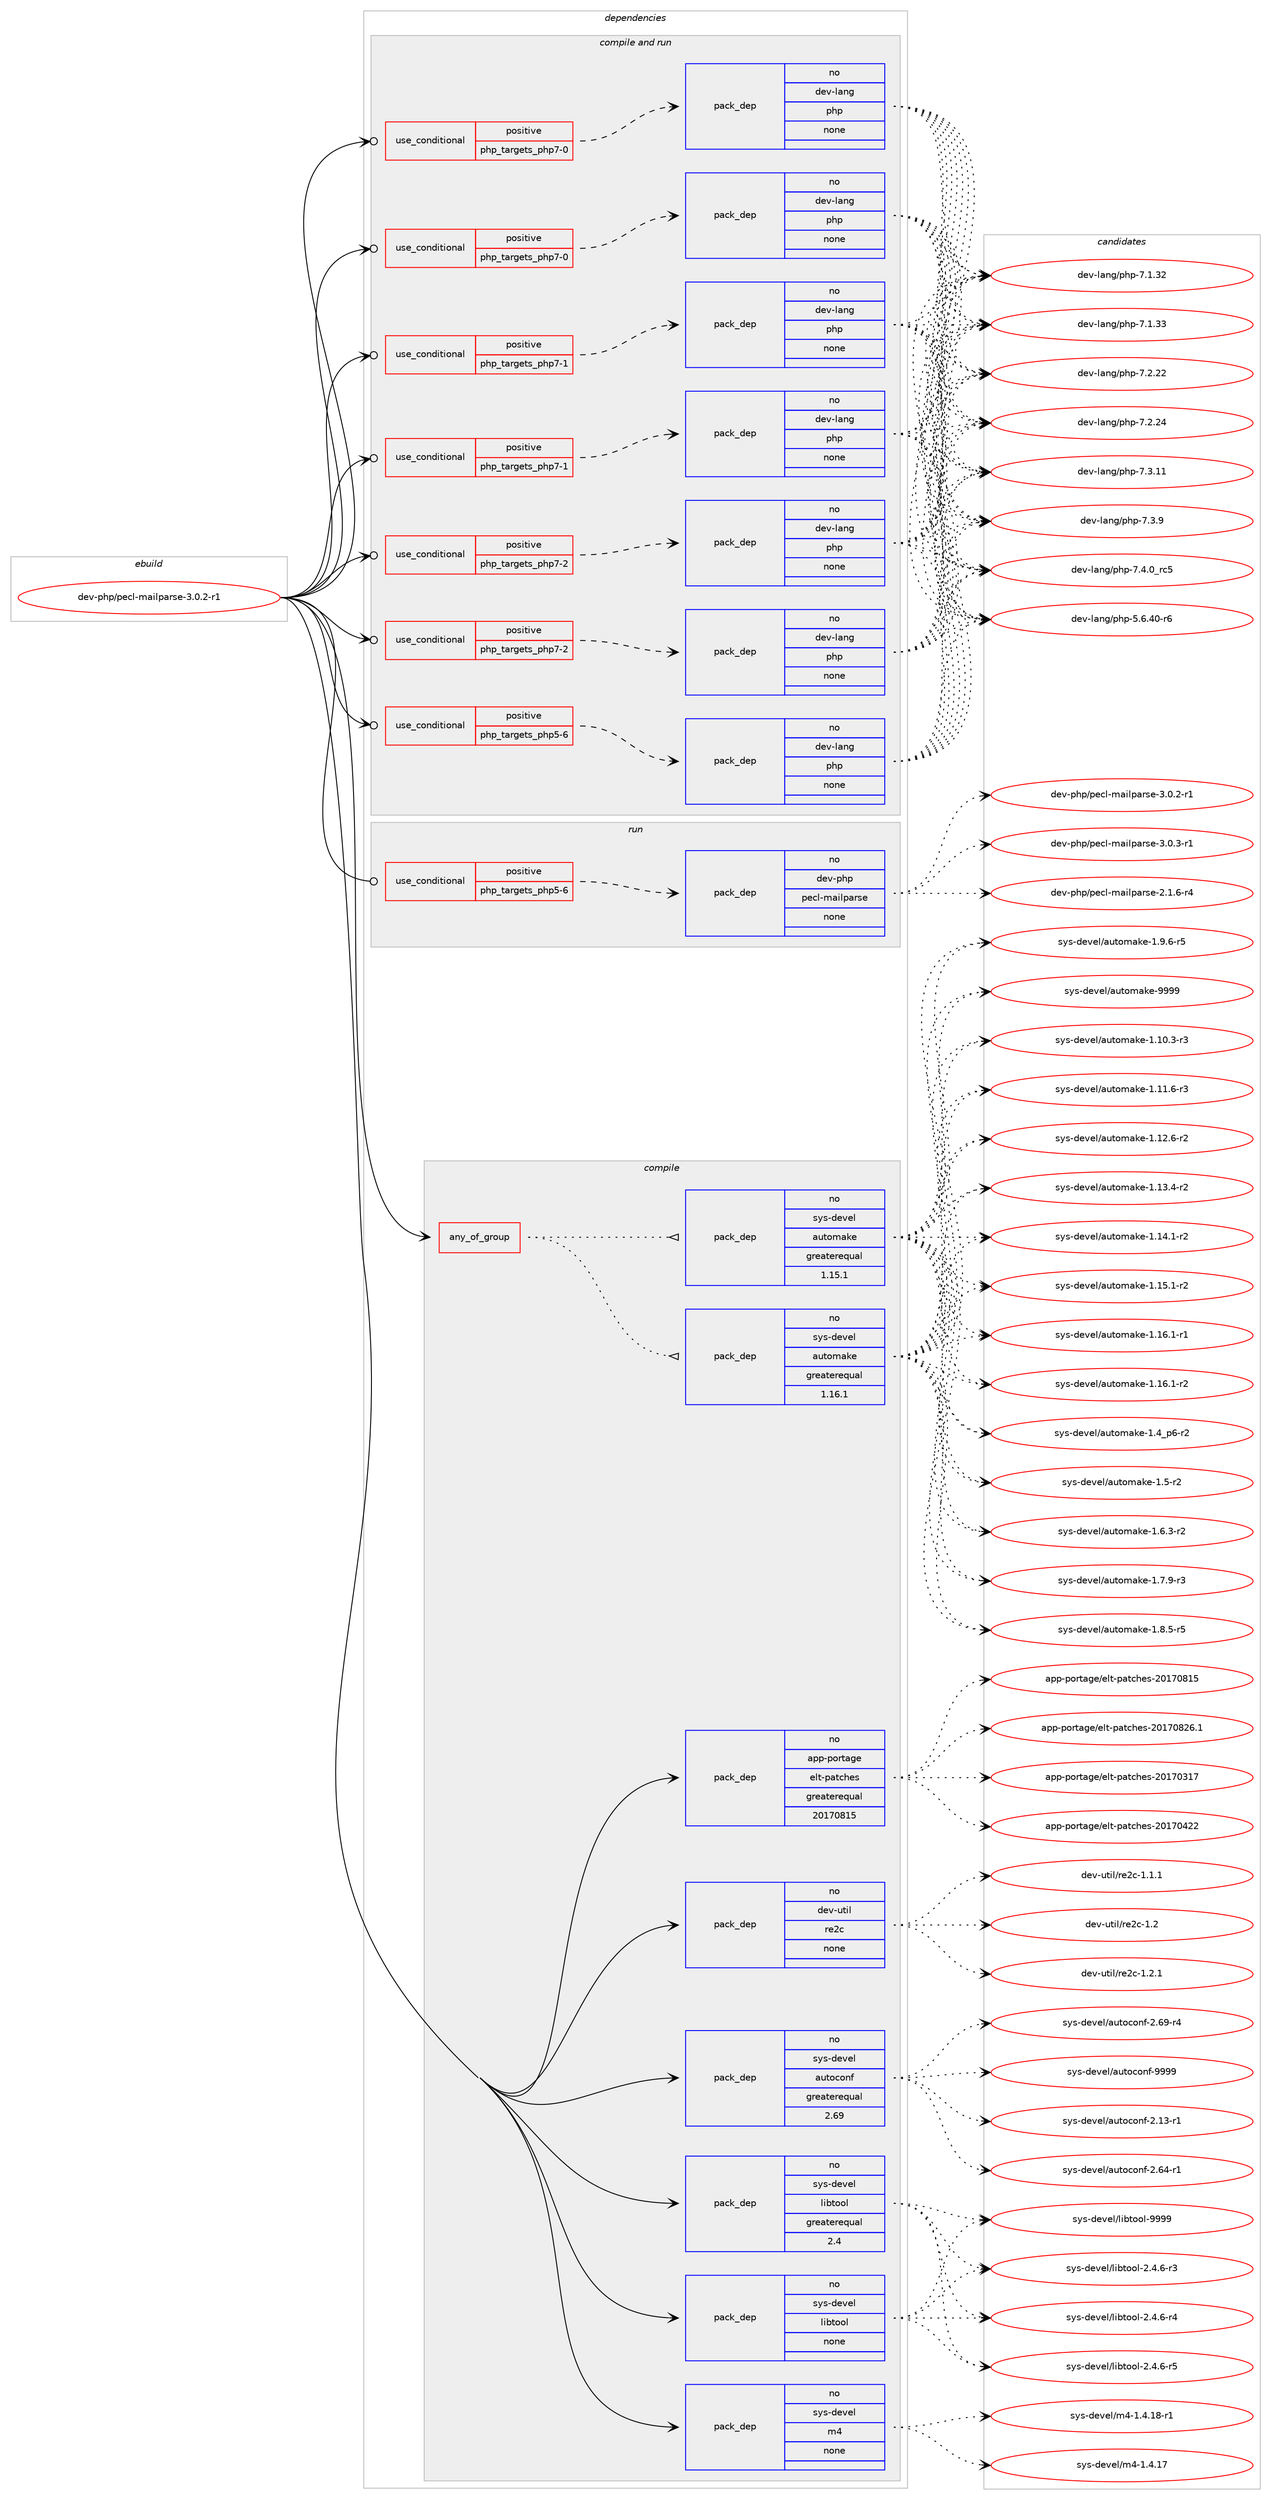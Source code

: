 digraph prolog {

# *************
# Graph options
# *************

newrank=true;
concentrate=true;
compound=true;
graph [rankdir=LR,fontname=Helvetica,fontsize=10,ranksep=1.5];#, ranksep=2.5, nodesep=0.2];
edge  [arrowhead=vee];
node  [fontname=Helvetica,fontsize=10];

# **********
# The ebuild
# **********

subgraph cluster_leftcol {
color=gray;
rank=same;
label=<<i>ebuild</i>>;
id [label="dev-php/pecl-mailparse-3.0.2-r1", color=red, width=4, href="../dev-php/pecl-mailparse-3.0.2-r1.svg"];
}

# ****************
# The dependencies
# ****************

subgraph cluster_midcol {
color=gray;
label=<<i>dependencies</i>>;
subgraph cluster_compile {
fillcolor="#eeeeee";
style=filled;
label=<<i>compile</i>>;
subgraph any11339 {
dependency590255 [label=<<TABLE BORDER="0" CELLBORDER="1" CELLSPACING="0" CELLPADDING="4"><TR><TD CELLPADDING="10">any_of_group</TD></TR></TABLE>>, shape=none, color=red];subgraph pack443594 {
dependency590256 [label=<<TABLE BORDER="0" CELLBORDER="1" CELLSPACING="0" CELLPADDING="4" WIDTH="220"><TR><TD ROWSPAN="6" CELLPADDING="30">pack_dep</TD></TR><TR><TD WIDTH="110">no</TD></TR><TR><TD>sys-devel</TD></TR><TR><TD>automake</TD></TR><TR><TD>greaterequal</TD></TR><TR><TD>1.16.1</TD></TR></TABLE>>, shape=none, color=blue];
}
dependency590255:e -> dependency590256:w [weight=20,style="dotted",arrowhead="oinv"];
subgraph pack443595 {
dependency590257 [label=<<TABLE BORDER="0" CELLBORDER="1" CELLSPACING="0" CELLPADDING="4" WIDTH="220"><TR><TD ROWSPAN="6" CELLPADDING="30">pack_dep</TD></TR><TR><TD WIDTH="110">no</TD></TR><TR><TD>sys-devel</TD></TR><TR><TD>automake</TD></TR><TR><TD>greaterequal</TD></TR><TR><TD>1.15.1</TD></TR></TABLE>>, shape=none, color=blue];
}
dependency590255:e -> dependency590257:w [weight=20,style="dotted",arrowhead="oinv"];
}
id:e -> dependency590255:w [weight=20,style="solid",arrowhead="vee"];
subgraph pack443596 {
dependency590258 [label=<<TABLE BORDER="0" CELLBORDER="1" CELLSPACING="0" CELLPADDING="4" WIDTH="220"><TR><TD ROWSPAN="6" CELLPADDING="30">pack_dep</TD></TR><TR><TD WIDTH="110">no</TD></TR><TR><TD>app-portage</TD></TR><TR><TD>elt-patches</TD></TR><TR><TD>greaterequal</TD></TR><TR><TD>20170815</TD></TR></TABLE>>, shape=none, color=blue];
}
id:e -> dependency590258:w [weight=20,style="solid",arrowhead="vee"];
subgraph pack443597 {
dependency590259 [label=<<TABLE BORDER="0" CELLBORDER="1" CELLSPACING="0" CELLPADDING="4" WIDTH="220"><TR><TD ROWSPAN="6" CELLPADDING="30">pack_dep</TD></TR><TR><TD WIDTH="110">no</TD></TR><TR><TD>dev-util</TD></TR><TR><TD>re2c</TD></TR><TR><TD>none</TD></TR><TR><TD></TD></TR></TABLE>>, shape=none, color=blue];
}
id:e -> dependency590259:w [weight=20,style="solid",arrowhead="vee"];
subgraph pack443598 {
dependency590260 [label=<<TABLE BORDER="0" CELLBORDER="1" CELLSPACING="0" CELLPADDING="4" WIDTH="220"><TR><TD ROWSPAN="6" CELLPADDING="30">pack_dep</TD></TR><TR><TD WIDTH="110">no</TD></TR><TR><TD>sys-devel</TD></TR><TR><TD>autoconf</TD></TR><TR><TD>greaterequal</TD></TR><TR><TD>2.69</TD></TR></TABLE>>, shape=none, color=blue];
}
id:e -> dependency590260:w [weight=20,style="solid",arrowhead="vee"];
subgraph pack443599 {
dependency590261 [label=<<TABLE BORDER="0" CELLBORDER="1" CELLSPACING="0" CELLPADDING="4" WIDTH="220"><TR><TD ROWSPAN="6" CELLPADDING="30">pack_dep</TD></TR><TR><TD WIDTH="110">no</TD></TR><TR><TD>sys-devel</TD></TR><TR><TD>libtool</TD></TR><TR><TD>greaterequal</TD></TR><TR><TD>2.4</TD></TR></TABLE>>, shape=none, color=blue];
}
id:e -> dependency590261:w [weight=20,style="solid",arrowhead="vee"];
subgraph pack443600 {
dependency590262 [label=<<TABLE BORDER="0" CELLBORDER="1" CELLSPACING="0" CELLPADDING="4" WIDTH="220"><TR><TD ROWSPAN="6" CELLPADDING="30">pack_dep</TD></TR><TR><TD WIDTH="110">no</TD></TR><TR><TD>sys-devel</TD></TR><TR><TD>libtool</TD></TR><TR><TD>none</TD></TR><TR><TD></TD></TR></TABLE>>, shape=none, color=blue];
}
id:e -> dependency590262:w [weight=20,style="solid",arrowhead="vee"];
subgraph pack443601 {
dependency590263 [label=<<TABLE BORDER="0" CELLBORDER="1" CELLSPACING="0" CELLPADDING="4" WIDTH="220"><TR><TD ROWSPAN="6" CELLPADDING="30">pack_dep</TD></TR><TR><TD WIDTH="110">no</TD></TR><TR><TD>sys-devel</TD></TR><TR><TD>m4</TD></TR><TR><TD>none</TD></TR><TR><TD></TD></TR></TABLE>>, shape=none, color=blue];
}
id:e -> dependency590263:w [weight=20,style="solid",arrowhead="vee"];
}
subgraph cluster_compileandrun {
fillcolor="#eeeeee";
style=filled;
label=<<i>compile and run</i>>;
subgraph cond134957 {
dependency590264 [label=<<TABLE BORDER="0" CELLBORDER="1" CELLSPACING="0" CELLPADDING="4"><TR><TD ROWSPAN="3" CELLPADDING="10">use_conditional</TD></TR><TR><TD>positive</TD></TR><TR><TD>php_targets_php5-6</TD></TR></TABLE>>, shape=none, color=red];
subgraph pack443602 {
dependency590265 [label=<<TABLE BORDER="0" CELLBORDER="1" CELLSPACING="0" CELLPADDING="4" WIDTH="220"><TR><TD ROWSPAN="6" CELLPADDING="30">pack_dep</TD></TR><TR><TD WIDTH="110">no</TD></TR><TR><TD>dev-lang</TD></TR><TR><TD>php</TD></TR><TR><TD>none</TD></TR><TR><TD></TD></TR></TABLE>>, shape=none, color=blue];
}
dependency590264:e -> dependency590265:w [weight=20,style="dashed",arrowhead="vee"];
}
id:e -> dependency590264:w [weight=20,style="solid",arrowhead="odotvee"];
subgraph cond134958 {
dependency590266 [label=<<TABLE BORDER="0" CELLBORDER="1" CELLSPACING="0" CELLPADDING="4"><TR><TD ROWSPAN="3" CELLPADDING="10">use_conditional</TD></TR><TR><TD>positive</TD></TR><TR><TD>php_targets_php7-0</TD></TR></TABLE>>, shape=none, color=red];
subgraph pack443603 {
dependency590267 [label=<<TABLE BORDER="0" CELLBORDER="1" CELLSPACING="0" CELLPADDING="4" WIDTH="220"><TR><TD ROWSPAN="6" CELLPADDING="30">pack_dep</TD></TR><TR><TD WIDTH="110">no</TD></TR><TR><TD>dev-lang</TD></TR><TR><TD>php</TD></TR><TR><TD>none</TD></TR><TR><TD></TD></TR></TABLE>>, shape=none, color=blue];
}
dependency590266:e -> dependency590267:w [weight=20,style="dashed",arrowhead="vee"];
}
id:e -> dependency590266:w [weight=20,style="solid",arrowhead="odotvee"];
subgraph cond134959 {
dependency590268 [label=<<TABLE BORDER="0" CELLBORDER="1" CELLSPACING="0" CELLPADDING="4"><TR><TD ROWSPAN="3" CELLPADDING="10">use_conditional</TD></TR><TR><TD>positive</TD></TR><TR><TD>php_targets_php7-0</TD></TR></TABLE>>, shape=none, color=red];
subgraph pack443604 {
dependency590269 [label=<<TABLE BORDER="0" CELLBORDER="1" CELLSPACING="0" CELLPADDING="4" WIDTH="220"><TR><TD ROWSPAN="6" CELLPADDING="30">pack_dep</TD></TR><TR><TD WIDTH="110">no</TD></TR><TR><TD>dev-lang</TD></TR><TR><TD>php</TD></TR><TR><TD>none</TD></TR><TR><TD></TD></TR></TABLE>>, shape=none, color=blue];
}
dependency590268:e -> dependency590269:w [weight=20,style="dashed",arrowhead="vee"];
}
id:e -> dependency590268:w [weight=20,style="solid",arrowhead="odotvee"];
subgraph cond134960 {
dependency590270 [label=<<TABLE BORDER="0" CELLBORDER="1" CELLSPACING="0" CELLPADDING="4"><TR><TD ROWSPAN="3" CELLPADDING="10">use_conditional</TD></TR><TR><TD>positive</TD></TR><TR><TD>php_targets_php7-1</TD></TR></TABLE>>, shape=none, color=red];
subgraph pack443605 {
dependency590271 [label=<<TABLE BORDER="0" CELLBORDER="1" CELLSPACING="0" CELLPADDING="4" WIDTH="220"><TR><TD ROWSPAN="6" CELLPADDING="30">pack_dep</TD></TR><TR><TD WIDTH="110">no</TD></TR><TR><TD>dev-lang</TD></TR><TR><TD>php</TD></TR><TR><TD>none</TD></TR><TR><TD></TD></TR></TABLE>>, shape=none, color=blue];
}
dependency590270:e -> dependency590271:w [weight=20,style="dashed",arrowhead="vee"];
}
id:e -> dependency590270:w [weight=20,style="solid",arrowhead="odotvee"];
subgraph cond134961 {
dependency590272 [label=<<TABLE BORDER="0" CELLBORDER="1" CELLSPACING="0" CELLPADDING="4"><TR><TD ROWSPAN="3" CELLPADDING="10">use_conditional</TD></TR><TR><TD>positive</TD></TR><TR><TD>php_targets_php7-1</TD></TR></TABLE>>, shape=none, color=red];
subgraph pack443606 {
dependency590273 [label=<<TABLE BORDER="0" CELLBORDER="1" CELLSPACING="0" CELLPADDING="4" WIDTH="220"><TR><TD ROWSPAN="6" CELLPADDING="30">pack_dep</TD></TR><TR><TD WIDTH="110">no</TD></TR><TR><TD>dev-lang</TD></TR><TR><TD>php</TD></TR><TR><TD>none</TD></TR><TR><TD></TD></TR></TABLE>>, shape=none, color=blue];
}
dependency590272:e -> dependency590273:w [weight=20,style="dashed",arrowhead="vee"];
}
id:e -> dependency590272:w [weight=20,style="solid",arrowhead="odotvee"];
subgraph cond134962 {
dependency590274 [label=<<TABLE BORDER="0" CELLBORDER="1" CELLSPACING="0" CELLPADDING="4"><TR><TD ROWSPAN="3" CELLPADDING="10">use_conditional</TD></TR><TR><TD>positive</TD></TR><TR><TD>php_targets_php7-2</TD></TR></TABLE>>, shape=none, color=red];
subgraph pack443607 {
dependency590275 [label=<<TABLE BORDER="0" CELLBORDER="1" CELLSPACING="0" CELLPADDING="4" WIDTH="220"><TR><TD ROWSPAN="6" CELLPADDING="30">pack_dep</TD></TR><TR><TD WIDTH="110">no</TD></TR><TR><TD>dev-lang</TD></TR><TR><TD>php</TD></TR><TR><TD>none</TD></TR><TR><TD></TD></TR></TABLE>>, shape=none, color=blue];
}
dependency590274:e -> dependency590275:w [weight=20,style="dashed",arrowhead="vee"];
}
id:e -> dependency590274:w [weight=20,style="solid",arrowhead="odotvee"];
subgraph cond134963 {
dependency590276 [label=<<TABLE BORDER="0" CELLBORDER="1" CELLSPACING="0" CELLPADDING="4"><TR><TD ROWSPAN="3" CELLPADDING="10">use_conditional</TD></TR><TR><TD>positive</TD></TR><TR><TD>php_targets_php7-2</TD></TR></TABLE>>, shape=none, color=red];
subgraph pack443608 {
dependency590277 [label=<<TABLE BORDER="0" CELLBORDER="1" CELLSPACING="0" CELLPADDING="4" WIDTH="220"><TR><TD ROWSPAN="6" CELLPADDING="30">pack_dep</TD></TR><TR><TD WIDTH="110">no</TD></TR><TR><TD>dev-lang</TD></TR><TR><TD>php</TD></TR><TR><TD>none</TD></TR><TR><TD></TD></TR></TABLE>>, shape=none, color=blue];
}
dependency590276:e -> dependency590277:w [weight=20,style="dashed",arrowhead="vee"];
}
id:e -> dependency590276:w [weight=20,style="solid",arrowhead="odotvee"];
}
subgraph cluster_run {
fillcolor="#eeeeee";
style=filled;
label=<<i>run</i>>;
subgraph cond134964 {
dependency590278 [label=<<TABLE BORDER="0" CELLBORDER="1" CELLSPACING="0" CELLPADDING="4"><TR><TD ROWSPAN="3" CELLPADDING="10">use_conditional</TD></TR><TR><TD>positive</TD></TR><TR><TD>php_targets_php5-6</TD></TR></TABLE>>, shape=none, color=red];
subgraph pack443609 {
dependency590279 [label=<<TABLE BORDER="0" CELLBORDER="1" CELLSPACING="0" CELLPADDING="4" WIDTH="220"><TR><TD ROWSPAN="6" CELLPADDING="30">pack_dep</TD></TR><TR><TD WIDTH="110">no</TD></TR><TR><TD>dev-php</TD></TR><TR><TD>pecl-mailparse</TD></TR><TR><TD>none</TD></TR><TR><TD></TD></TR></TABLE>>, shape=none, color=blue];
}
dependency590278:e -> dependency590279:w [weight=20,style="dashed",arrowhead="vee"];
}
id:e -> dependency590278:w [weight=20,style="solid",arrowhead="odot"];
}
}

# **************
# The candidates
# **************

subgraph cluster_choices {
rank=same;
color=gray;
label=<<i>candidates</i>>;

subgraph choice443594 {
color=black;
nodesep=1;
choice11512111545100101118101108479711711611110997107101454946494846514511451 [label="sys-devel/automake-1.10.3-r3", color=red, width=4,href="../sys-devel/automake-1.10.3-r3.svg"];
choice11512111545100101118101108479711711611110997107101454946494946544511451 [label="sys-devel/automake-1.11.6-r3", color=red, width=4,href="../sys-devel/automake-1.11.6-r3.svg"];
choice11512111545100101118101108479711711611110997107101454946495046544511450 [label="sys-devel/automake-1.12.6-r2", color=red, width=4,href="../sys-devel/automake-1.12.6-r2.svg"];
choice11512111545100101118101108479711711611110997107101454946495146524511450 [label="sys-devel/automake-1.13.4-r2", color=red, width=4,href="../sys-devel/automake-1.13.4-r2.svg"];
choice11512111545100101118101108479711711611110997107101454946495246494511450 [label="sys-devel/automake-1.14.1-r2", color=red, width=4,href="../sys-devel/automake-1.14.1-r2.svg"];
choice11512111545100101118101108479711711611110997107101454946495346494511450 [label="sys-devel/automake-1.15.1-r2", color=red, width=4,href="../sys-devel/automake-1.15.1-r2.svg"];
choice11512111545100101118101108479711711611110997107101454946495446494511449 [label="sys-devel/automake-1.16.1-r1", color=red, width=4,href="../sys-devel/automake-1.16.1-r1.svg"];
choice11512111545100101118101108479711711611110997107101454946495446494511450 [label="sys-devel/automake-1.16.1-r2", color=red, width=4,href="../sys-devel/automake-1.16.1-r2.svg"];
choice115121115451001011181011084797117116111109971071014549465295112544511450 [label="sys-devel/automake-1.4_p6-r2", color=red, width=4,href="../sys-devel/automake-1.4_p6-r2.svg"];
choice11512111545100101118101108479711711611110997107101454946534511450 [label="sys-devel/automake-1.5-r2", color=red, width=4,href="../sys-devel/automake-1.5-r2.svg"];
choice115121115451001011181011084797117116111109971071014549465446514511450 [label="sys-devel/automake-1.6.3-r2", color=red, width=4,href="../sys-devel/automake-1.6.3-r2.svg"];
choice115121115451001011181011084797117116111109971071014549465546574511451 [label="sys-devel/automake-1.7.9-r3", color=red, width=4,href="../sys-devel/automake-1.7.9-r3.svg"];
choice115121115451001011181011084797117116111109971071014549465646534511453 [label="sys-devel/automake-1.8.5-r5", color=red, width=4,href="../sys-devel/automake-1.8.5-r5.svg"];
choice115121115451001011181011084797117116111109971071014549465746544511453 [label="sys-devel/automake-1.9.6-r5", color=red, width=4,href="../sys-devel/automake-1.9.6-r5.svg"];
choice115121115451001011181011084797117116111109971071014557575757 [label="sys-devel/automake-9999", color=red, width=4,href="../sys-devel/automake-9999.svg"];
dependency590256:e -> choice11512111545100101118101108479711711611110997107101454946494846514511451:w [style=dotted,weight="100"];
dependency590256:e -> choice11512111545100101118101108479711711611110997107101454946494946544511451:w [style=dotted,weight="100"];
dependency590256:e -> choice11512111545100101118101108479711711611110997107101454946495046544511450:w [style=dotted,weight="100"];
dependency590256:e -> choice11512111545100101118101108479711711611110997107101454946495146524511450:w [style=dotted,weight="100"];
dependency590256:e -> choice11512111545100101118101108479711711611110997107101454946495246494511450:w [style=dotted,weight="100"];
dependency590256:e -> choice11512111545100101118101108479711711611110997107101454946495346494511450:w [style=dotted,weight="100"];
dependency590256:e -> choice11512111545100101118101108479711711611110997107101454946495446494511449:w [style=dotted,weight="100"];
dependency590256:e -> choice11512111545100101118101108479711711611110997107101454946495446494511450:w [style=dotted,weight="100"];
dependency590256:e -> choice115121115451001011181011084797117116111109971071014549465295112544511450:w [style=dotted,weight="100"];
dependency590256:e -> choice11512111545100101118101108479711711611110997107101454946534511450:w [style=dotted,weight="100"];
dependency590256:e -> choice115121115451001011181011084797117116111109971071014549465446514511450:w [style=dotted,weight="100"];
dependency590256:e -> choice115121115451001011181011084797117116111109971071014549465546574511451:w [style=dotted,weight="100"];
dependency590256:e -> choice115121115451001011181011084797117116111109971071014549465646534511453:w [style=dotted,weight="100"];
dependency590256:e -> choice115121115451001011181011084797117116111109971071014549465746544511453:w [style=dotted,weight="100"];
dependency590256:e -> choice115121115451001011181011084797117116111109971071014557575757:w [style=dotted,weight="100"];
}
subgraph choice443595 {
color=black;
nodesep=1;
choice11512111545100101118101108479711711611110997107101454946494846514511451 [label="sys-devel/automake-1.10.3-r3", color=red, width=4,href="../sys-devel/automake-1.10.3-r3.svg"];
choice11512111545100101118101108479711711611110997107101454946494946544511451 [label="sys-devel/automake-1.11.6-r3", color=red, width=4,href="../sys-devel/automake-1.11.6-r3.svg"];
choice11512111545100101118101108479711711611110997107101454946495046544511450 [label="sys-devel/automake-1.12.6-r2", color=red, width=4,href="../sys-devel/automake-1.12.6-r2.svg"];
choice11512111545100101118101108479711711611110997107101454946495146524511450 [label="sys-devel/automake-1.13.4-r2", color=red, width=4,href="../sys-devel/automake-1.13.4-r2.svg"];
choice11512111545100101118101108479711711611110997107101454946495246494511450 [label="sys-devel/automake-1.14.1-r2", color=red, width=4,href="../sys-devel/automake-1.14.1-r2.svg"];
choice11512111545100101118101108479711711611110997107101454946495346494511450 [label="sys-devel/automake-1.15.1-r2", color=red, width=4,href="../sys-devel/automake-1.15.1-r2.svg"];
choice11512111545100101118101108479711711611110997107101454946495446494511449 [label="sys-devel/automake-1.16.1-r1", color=red, width=4,href="../sys-devel/automake-1.16.1-r1.svg"];
choice11512111545100101118101108479711711611110997107101454946495446494511450 [label="sys-devel/automake-1.16.1-r2", color=red, width=4,href="../sys-devel/automake-1.16.1-r2.svg"];
choice115121115451001011181011084797117116111109971071014549465295112544511450 [label="sys-devel/automake-1.4_p6-r2", color=red, width=4,href="../sys-devel/automake-1.4_p6-r2.svg"];
choice11512111545100101118101108479711711611110997107101454946534511450 [label="sys-devel/automake-1.5-r2", color=red, width=4,href="../sys-devel/automake-1.5-r2.svg"];
choice115121115451001011181011084797117116111109971071014549465446514511450 [label="sys-devel/automake-1.6.3-r2", color=red, width=4,href="../sys-devel/automake-1.6.3-r2.svg"];
choice115121115451001011181011084797117116111109971071014549465546574511451 [label="sys-devel/automake-1.7.9-r3", color=red, width=4,href="../sys-devel/automake-1.7.9-r3.svg"];
choice115121115451001011181011084797117116111109971071014549465646534511453 [label="sys-devel/automake-1.8.5-r5", color=red, width=4,href="../sys-devel/automake-1.8.5-r5.svg"];
choice115121115451001011181011084797117116111109971071014549465746544511453 [label="sys-devel/automake-1.9.6-r5", color=red, width=4,href="../sys-devel/automake-1.9.6-r5.svg"];
choice115121115451001011181011084797117116111109971071014557575757 [label="sys-devel/automake-9999", color=red, width=4,href="../sys-devel/automake-9999.svg"];
dependency590257:e -> choice11512111545100101118101108479711711611110997107101454946494846514511451:w [style=dotted,weight="100"];
dependency590257:e -> choice11512111545100101118101108479711711611110997107101454946494946544511451:w [style=dotted,weight="100"];
dependency590257:e -> choice11512111545100101118101108479711711611110997107101454946495046544511450:w [style=dotted,weight="100"];
dependency590257:e -> choice11512111545100101118101108479711711611110997107101454946495146524511450:w [style=dotted,weight="100"];
dependency590257:e -> choice11512111545100101118101108479711711611110997107101454946495246494511450:w [style=dotted,weight="100"];
dependency590257:e -> choice11512111545100101118101108479711711611110997107101454946495346494511450:w [style=dotted,weight="100"];
dependency590257:e -> choice11512111545100101118101108479711711611110997107101454946495446494511449:w [style=dotted,weight="100"];
dependency590257:e -> choice11512111545100101118101108479711711611110997107101454946495446494511450:w [style=dotted,weight="100"];
dependency590257:e -> choice115121115451001011181011084797117116111109971071014549465295112544511450:w [style=dotted,weight="100"];
dependency590257:e -> choice11512111545100101118101108479711711611110997107101454946534511450:w [style=dotted,weight="100"];
dependency590257:e -> choice115121115451001011181011084797117116111109971071014549465446514511450:w [style=dotted,weight="100"];
dependency590257:e -> choice115121115451001011181011084797117116111109971071014549465546574511451:w [style=dotted,weight="100"];
dependency590257:e -> choice115121115451001011181011084797117116111109971071014549465646534511453:w [style=dotted,weight="100"];
dependency590257:e -> choice115121115451001011181011084797117116111109971071014549465746544511453:w [style=dotted,weight="100"];
dependency590257:e -> choice115121115451001011181011084797117116111109971071014557575757:w [style=dotted,weight="100"];
}
subgraph choice443596 {
color=black;
nodesep=1;
choice97112112451121111141169710310147101108116451129711699104101115455048495548514955 [label="app-portage/elt-patches-20170317", color=red, width=4,href="../app-portage/elt-patches-20170317.svg"];
choice97112112451121111141169710310147101108116451129711699104101115455048495548525050 [label="app-portage/elt-patches-20170422", color=red, width=4,href="../app-portage/elt-patches-20170422.svg"];
choice97112112451121111141169710310147101108116451129711699104101115455048495548564953 [label="app-portage/elt-patches-20170815", color=red, width=4,href="../app-portage/elt-patches-20170815.svg"];
choice971121124511211111411697103101471011081164511297116991041011154550484955485650544649 [label="app-portage/elt-patches-20170826.1", color=red, width=4,href="../app-portage/elt-patches-20170826.1.svg"];
dependency590258:e -> choice97112112451121111141169710310147101108116451129711699104101115455048495548514955:w [style=dotted,weight="100"];
dependency590258:e -> choice97112112451121111141169710310147101108116451129711699104101115455048495548525050:w [style=dotted,weight="100"];
dependency590258:e -> choice97112112451121111141169710310147101108116451129711699104101115455048495548564953:w [style=dotted,weight="100"];
dependency590258:e -> choice971121124511211111411697103101471011081164511297116991041011154550484955485650544649:w [style=dotted,weight="100"];
}
subgraph choice443597 {
color=black;
nodesep=1;
choice10010111845117116105108471141015099454946494649 [label="dev-util/re2c-1.1.1", color=red, width=4,href="../dev-util/re2c-1.1.1.svg"];
choice1001011184511711610510847114101509945494650 [label="dev-util/re2c-1.2", color=red, width=4,href="../dev-util/re2c-1.2.svg"];
choice10010111845117116105108471141015099454946504649 [label="dev-util/re2c-1.2.1", color=red, width=4,href="../dev-util/re2c-1.2.1.svg"];
dependency590259:e -> choice10010111845117116105108471141015099454946494649:w [style=dotted,weight="100"];
dependency590259:e -> choice1001011184511711610510847114101509945494650:w [style=dotted,weight="100"];
dependency590259:e -> choice10010111845117116105108471141015099454946504649:w [style=dotted,weight="100"];
}
subgraph choice443598 {
color=black;
nodesep=1;
choice1151211154510010111810110847971171161119911111010245504649514511449 [label="sys-devel/autoconf-2.13-r1", color=red, width=4,href="../sys-devel/autoconf-2.13-r1.svg"];
choice1151211154510010111810110847971171161119911111010245504654524511449 [label="sys-devel/autoconf-2.64-r1", color=red, width=4,href="../sys-devel/autoconf-2.64-r1.svg"];
choice1151211154510010111810110847971171161119911111010245504654574511452 [label="sys-devel/autoconf-2.69-r4", color=red, width=4,href="../sys-devel/autoconf-2.69-r4.svg"];
choice115121115451001011181011084797117116111991111101024557575757 [label="sys-devel/autoconf-9999", color=red, width=4,href="../sys-devel/autoconf-9999.svg"];
dependency590260:e -> choice1151211154510010111810110847971171161119911111010245504649514511449:w [style=dotted,weight="100"];
dependency590260:e -> choice1151211154510010111810110847971171161119911111010245504654524511449:w [style=dotted,weight="100"];
dependency590260:e -> choice1151211154510010111810110847971171161119911111010245504654574511452:w [style=dotted,weight="100"];
dependency590260:e -> choice115121115451001011181011084797117116111991111101024557575757:w [style=dotted,weight="100"];
}
subgraph choice443599 {
color=black;
nodesep=1;
choice1151211154510010111810110847108105981161111111084550465246544511451 [label="sys-devel/libtool-2.4.6-r3", color=red, width=4,href="../sys-devel/libtool-2.4.6-r3.svg"];
choice1151211154510010111810110847108105981161111111084550465246544511452 [label="sys-devel/libtool-2.4.6-r4", color=red, width=4,href="../sys-devel/libtool-2.4.6-r4.svg"];
choice1151211154510010111810110847108105981161111111084550465246544511453 [label="sys-devel/libtool-2.4.6-r5", color=red, width=4,href="../sys-devel/libtool-2.4.6-r5.svg"];
choice1151211154510010111810110847108105981161111111084557575757 [label="sys-devel/libtool-9999", color=red, width=4,href="../sys-devel/libtool-9999.svg"];
dependency590261:e -> choice1151211154510010111810110847108105981161111111084550465246544511451:w [style=dotted,weight="100"];
dependency590261:e -> choice1151211154510010111810110847108105981161111111084550465246544511452:w [style=dotted,weight="100"];
dependency590261:e -> choice1151211154510010111810110847108105981161111111084550465246544511453:w [style=dotted,weight="100"];
dependency590261:e -> choice1151211154510010111810110847108105981161111111084557575757:w [style=dotted,weight="100"];
}
subgraph choice443600 {
color=black;
nodesep=1;
choice1151211154510010111810110847108105981161111111084550465246544511451 [label="sys-devel/libtool-2.4.6-r3", color=red, width=4,href="../sys-devel/libtool-2.4.6-r3.svg"];
choice1151211154510010111810110847108105981161111111084550465246544511452 [label="sys-devel/libtool-2.4.6-r4", color=red, width=4,href="../sys-devel/libtool-2.4.6-r4.svg"];
choice1151211154510010111810110847108105981161111111084550465246544511453 [label="sys-devel/libtool-2.4.6-r5", color=red, width=4,href="../sys-devel/libtool-2.4.6-r5.svg"];
choice1151211154510010111810110847108105981161111111084557575757 [label="sys-devel/libtool-9999", color=red, width=4,href="../sys-devel/libtool-9999.svg"];
dependency590262:e -> choice1151211154510010111810110847108105981161111111084550465246544511451:w [style=dotted,weight="100"];
dependency590262:e -> choice1151211154510010111810110847108105981161111111084550465246544511452:w [style=dotted,weight="100"];
dependency590262:e -> choice1151211154510010111810110847108105981161111111084550465246544511453:w [style=dotted,weight="100"];
dependency590262:e -> choice1151211154510010111810110847108105981161111111084557575757:w [style=dotted,weight="100"];
}
subgraph choice443601 {
color=black;
nodesep=1;
choice11512111545100101118101108471095245494652464955 [label="sys-devel/m4-1.4.17", color=red, width=4,href="../sys-devel/m4-1.4.17.svg"];
choice115121115451001011181011084710952454946524649564511449 [label="sys-devel/m4-1.4.18-r1", color=red, width=4,href="../sys-devel/m4-1.4.18-r1.svg"];
dependency590263:e -> choice11512111545100101118101108471095245494652464955:w [style=dotted,weight="100"];
dependency590263:e -> choice115121115451001011181011084710952454946524649564511449:w [style=dotted,weight="100"];
}
subgraph choice443602 {
color=black;
nodesep=1;
choice100101118451089711010347112104112455346544652484511454 [label="dev-lang/php-5.6.40-r6", color=red, width=4,href="../dev-lang/php-5.6.40-r6.svg"];
choice10010111845108971101034711210411245554649465150 [label="dev-lang/php-7.1.32", color=red, width=4,href="../dev-lang/php-7.1.32.svg"];
choice10010111845108971101034711210411245554649465151 [label="dev-lang/php-7.1.33", color=red, width=4,href="../dev-lang/php-7.1.33.svg"];
choice10010111845108971101034711210411245554650465050 [label="dev-lang/php-7.2.22", color=red, width=4,href="../dev-lang/php-7.2.22.svg"];
choice10010111845108971101034711210411245554650465052 [label="dev-lang/php-7.2.24", color=red, width=4,href="../dev-lang/php-7.2.24.svg"];
choice10010111845108971101034711210411245554651464949 [label="dev-lang/php-7.3.11", color=red, width=4,href="../dev-lang/php-7.3.11.svg"];
choice100101118451089711010347112104112455546514657 [label="dev-lang/php-7.3.9", color=red, width=4,href="../dev-lang/php-7.3.9.svg"];
choice100101118451089711010347112104112455546524648951149953 [label="dev-lang/php-7.4.0_rc5", color=red, width=4,href="../dev-lang/php-7.4.0_rc5.svg"];
dependency590265:e -> choice100101118451089711010347112104112455346544652484511454:w [style=dotted,weight="100"];
dependency590265:e -> choice10010111845108971101034711210411245554649465150:w [style=dotted,weight="100"];
dependency590265:e -> choice10010111845108971101034711210411245554649465151:w [style=dotted,weight="100"];
dependency590265:e -> choice10010111845108971101034711210411245554650465050:w [style=dotted,weight="100"];
dependency590265:e -> choice10010111845108971101034711210411245554650465052:w [style=dotted,weight="100"];
dependency590265:e -> choice10010111845108971101034711210411245554651464949:w [style=dotted,weight="100"];
dependency590265:e -> choice100101118451089711010347112104112455546514657:w [style=dotted,weight="100"];
dependency590265:e -> choice100101118451089711010347112104112455546524648951149953:w [style=dotted,weight="100"];
}
subgraph choice443603 {
color=black;
nodesep=1;
choice100101118451089711010347112104112455346544652484511454 [label="dev-lang/php-5.6.40-r6", color=red, width=4,href="../dev-lang/php-5.6.40-r6.svg"];
choice10010111845108971101034711210411245554649465150 [label="dev-lang/php-7.1.32", color=red, width=4,href="../dev-lang/php-7.1.32.svg"];
choice10010111845108971101034711210411245554649465151 [label="dev-lang/php-7.1.33", color=red, width=4,href="../dev-lang/php-7.1.33.svg"];
choice10010111845108971101034711210411245554650465050 [label="dev-lang/php-7.2.22", color=red, width=4,href="../dev-lang/php-7.2.22.svg"];
choice10010111845108971101034711210411245554650465052 [label="dev-lang/php-7.2.24", color=red, width=4,href="../dev-lang/php-7.2.24.svg"];
choice10010111845108971101034711210411245554651464949 [label="dev-lang/php-7.3.11", color=red, width=4,href="../dev-lang/php-7.3.11.svg"];
choice100101118451089711010347112104112455546514657 [label="dev-lang/php-7.3.9", color=red, width=4,href="../dev-lang/php-7.3.9.svg"];
choice100101118451089711010347112104112455546524648951149953 [label="dev-lang/php-7.4.0_rc5", color=red, width=4,href="../dev-lang/php-7.4.0_rc5.svg"];
dependency590267:e -> choice100101118451089711010347112104112455346544652484511454:w [style=dotted,weight="100"];
dependency590267:e -> choice10010111845108971101034711210411245554649465150:w [style=dotted,weight="100"];
dependency590267:e -> choice10010111845108971101034711210411245554649465151:w [style=dotted,weight="100"];
dependency590267:e -> choice10010111845108971101034711210411245554650465050:w [style=dotted,weight="100"];
dependency590267:e -> choice10010111845108971101034711210411245554650465052:w [style=dotted,weight="100"];
dependency590267:e -> choice10010111845108971101034711210411245554651464949:w [style=dotted,weight="100"];
dependency590267:e -> choice100101118451089711010347112104112455546514657:w [style=dotted,weight="100"];
dependency590267:e -> choice100101118451089711010347112104112455546524648951149953:w [style=dotted,weight="100"];
}
subgraph choice443604 {
color=black;
nodesep=1;
choice100101118451089711010347112104112455346544652484511454 [label="dev-lang/php-5.6.40-r6", color=red, width=4,href="../dev-lang/php-5.6.40-r6.svg"];
choice10010111845108971101034711210411245554649465150 [label="dev-lang/php-7.1.32", color=red, width=4,href="../dev-lang/php-7.1.32.svg"];
choice10010111845108971101034711210411245554649465151 [label="dev-lang/php-7.1.33", color=red, width=4,href="../dev-lang/php-7.1.33.svg"];
choice10010111845108971101034711210411245554650465050 [label="dev-lang/php-7.2.22", color=red, width=4,href="../dev-lang/php-7.2.22.svg"];
choice10010111845108971101034711210411245554650465052 [label="dev-lang/php-7.2.24", color=red, width=4,href="../dev-lang/php-7.2.24.svg"];
choice10010111845108971101034711210411245554651464949 [label="dev-lang/php-7.3.11", color=red, width=4,href="../dev-lang/php-7.3.11.svg"];
choice100101118451089711010347112104112455546514657 [label="dev-lang/php-7.3.9", color=red, width=4,href="../dev-lang/php-7.3.9.svg"];
choice100101118451089711010347112104112455546524648951149953 [label="dev-lang/php-7.4.0_rc5", color=red, width=4,href="../dev-lang/php-7.4.0_rc5.svg"];
dependency590269:e -> choice100101118451089711010347112104112455346544652484511454:w [style=dotted,weight="100"];
dependency590269:e -> choice10010111845108971101034711210411245554649465150:w [style=dotted,weight="100"];
dependency590269:e -> choice10010111845108971101034711210411245554649465151:w [style=dotted,weight="100"];
dependency590269:e -> choice10010111845108971101034711210411245554650465050:w [style=dotted,weight="100"];
dependency590269:e -> choice10010111845108971101034711210411245554650465052:w [style=dotted,weight="100"];
dependency590269:e -> choice10010111845108971101034711210411245554651464949:w [style=dotted,weight="100"];
dependency590269:e -> choice100101118451089711010347112104112455546514657:w [style=dotted,weight="100"];
dependency590269:e -> choice100101118451089711010347112104112455546524648951149953:w [style=dotted,weight="100"];
}
subgraph choice443605 {
color=black;
nodesep=1;
choice100101118451089711010347112104112455346544652484511454 [label="dev-lang/php-5.6.40-r6", color=red, width=4,href="../dev-lang/php-5.6.40-r6.svg"];
choice10010111845108971101034711210411245554649465150 [label="dev-lang/php-7.1.32", color=red, width=4,href="../dev-lang/php-7.1.32.svg"];
choice10010111845108971101034711210411245554649465151 [label="dev-lang/php-7.1.33", color=red, width=4,href="../dev-lang/php-7.1.33.svg"];
choice10010111845108971101034711210411245554650465050 [label="dev-lang/php-7.2.22", color=red, width=4,href="../dev-lang/php-7.2.22.svg"];
choice10010111845108971101034711210411245554650465052 [label="dev-lang/php-7.2.24", color=red, width=4,href="../dev-lang/php-7.2.24.svg"];
choice10010111845108971101034711210411245554651464949 [label="dev-lang/php-7.3.11", color=red, width=4,href="../dev-lang/php-7.3.11.svg"];
choice100101118451089711010347112104112455546514657 [label="dev-lang/php-7.3.9", color=red, width=4,href="../dev-lang/php-7.3.9.svg"];
choice100101118451089711010347112104112455546524648951149953 [label="dev-lang/php-7.4.0_rc5", color=red, width=4,href="../dev-lang/php-7.4.0_rc5.svg"];
dependency590271:e -> choice100101118451089711010347112104112455346544652484511454:w [style=dotted,weight="100"];
dependency590271:e -> choice10010111845108971101034711210411245554649465150:w [style=dotted,weight="100"];
dependency590271:e -> choice10010111845108971101034711210411245554649465151:w [style=dotted,weight="100"];
dependency590271:e -> choice10010111845108971101034711210411245554650465050:w [style=dotted,weight="100"];
dependency590271:e -> choice10010111845108971101034711210411245554650465052:w [style=dotted,weight="100"];
dependency590271:e -> choice10010111845108971101034711210411245554651464949:w [style=dotted,weight="100"];
dependency590271:e -> choice100101118451089711010347112104112455546514657:w [style=dotted,weight="100"];
dependency590271:e -> choice100101118451089711010347112104112455546524648951149953:w [style=dotted,weight="100"];
}
subgraph choice443606 {
color=black;
nodesep=1;
choice100101118451089711010347112104112455346544652484511454 [label="dev-lang/php-5.6.40-r6", color=red, width=4,href="../dev-lang/php-5.6.40-r6.svg"];
choice10010111845108971101034711210411245554649465150 [label="dev-lang/php-7.1.32", color=red, width=4,href="../dev-lang/php-7.1.32.svg"];
choice10010111845108971101034711210411245554649465151 [label="dev-lang/php-7.1.33", color=red, width=4,href="../dev-lang/php-7.1.33.svg"];
choice10010111845108971101034711210411245554650465050 [label="dev-lang/php-7.2.22", color=red, width=4,href="../dev-lang/php-7.2.22.svg"];
choice10010111845108971101034711210411245554650465052 [label="dev-lang/php-7.2.24", color=red, width=4,href="../dev-lang/php-7.2.24.svg"];
choice10010111845108971101034711210411245554651464949 [label="dev-lang/php-7.3.11", color=red, width=4,href="../dev-lang/php-7.3.11.svg"];
choice100101118451089711010347112104112455546514657 [label="dev-lang/php-7.3.9", color=red, width=4,href="../dev-lang/php-7.3.9.svg"];
choice100101118451089711010347112104112455546524648951149953 [label="dev-lang/php-7.4.0_rc5", color=red, width=4,href="../dev-lang/php-7.4.0_rc5.svg"];
dependency590273:e -> choice100101118451089711010347112104112455346544652484511454:w [style=dotted,weight="100"];
dependency590273:e -> choice10010111845108971101034711210411245554649465150:w [style=dotted,weight="100"];
dependency590273:e -> choice10010111845108971101034711210411245554649465151:w [style=dotted,weight="100"];
dependency590273:e -> choice10010111845108971101034711210411245554650465050:w [style=dotted,weight="100"];
dependency590273:e -> choice10010111845108971101034711210411245554650465052:w [style=dotted,weight="100"];
dependency590273:e -> choice10010111845108971101034711210411245554651464949:w [style=dotted,weight="100"];
dependency590273:e -> choice100101118451089711010347112104112455546514657:w [style=dotted,weight="100"];
dependency590273:e -> choice100101118451089711010347112104112455546524648951149953:w [style=dotted,weight="100"];
}
subgraph choice443607 {
color=black;
nodesep=1;
choice100101118451089711010347112104112455346544652484511454 [label="dev-lang/php-5.6.40-r6", color=red, width=4,href="../dev-lang/php-5.6.40-r6.svg"];
choice10010111845108971101034711210411245554649465150 [label="dev-lang/php-7.1.32", color=red, width=4,href="../dev-lang/php-7.1.32.svg"];
choice10010111845108971101034711210411245554649465151 [label="dev-lang/php-7.1.33", color=red, width=4,href="../dev-lang/php-7.1.33.svg"];
choice10010111845108971101034711210411245554650465050 [label="dev-lang/php-7.2.22", color=red, width=4,href="../dev-lang/php-7.2.22.svg"];
choice10010111845108971101034711210411245554650465052 [label="dev-lang/php-7.2.24", color=red, width=4,href="../dev-lang/php-7.2.24.svg"];
choice10010111845108971101034711210411245554651464949 [label="dev-lang/php-7.3.11", color=red, width=4,href="../dev-lang/php-7.3.11.svg"];
choice100101118451089711010347112104112455546514657 [label="dev-lang/php-7.3.9", color=red, width=4,href="../dev-lang/php-7.3.9.svg"];
choice100101118451089711010347112104112455546524648951149953 [label="dev-lang/php-7.4.0_rc5", color=red, width=4,href="../dev-lang/php-7.4.0_rc5.svg"];
dependency590275:e -> choice100101118451089711010347112104112455346544652484511454:w [style=dotted,weight="100"];
dependency590275:e -> choice10010111845108971101034711210411245554649465150:w [style=dotted,weight="100"];
dependency590275:e -> choice10010111845108971101034711210411245554649465151:w [style=dotted,weight="100"];
dependency590275:e -> choice10010111845108971101034711210411245554650465050:w [style=dotted,weight="100"];
dependency590275:e -> choice10010111845108971101034711210411245554650465052:w [style=dotted,weight="100"];
dependency590275:e -> choice10010111845108971101034711210411245554651464949:w [style=dotted,weight="100"];
dependency590275:e -> choice100101118451089711010347112104112455546514657:w [style=dotted,weight="100"];
dependency590275:e -> choice100101118451089711010347112104112455546524648951149953:w [style=dotted,weight="100"];
}
subgraph choice443608 {
color=black;
nodesep=1;
choice100101118451089711010347112104112455346544652484511454 [label="dev-lang/php-5.6.40-r6", color=red, width=4,href="../dev-lang/php-5.6.40-r6.svg"];
choice10010111845108971101034711210411245554649465150 [label="dev-lang/php-7.1.32", color=red, width=4,href="../dev-lang/php-7.1.32.svg"];
choice10010111845108971101034711210411245554649465151 [label="dev-lang/php-7.1.33", color=red, width=4,href="../dev-lang/php-7.1.33.svg"];
choice10010111845108971101034711210411245554650465050 [label="dev-lang/php-7.2.22", color=red, width=4,href="../dev-lang/php-7.2.22.svg"];
choice10010111845108971101034711210411245554650465052 [label="dev-lang/php-7.2.24", color=red, width=4,href="../dev-lang/php-7.2.24.svg"];
choice10010111845108971101034711210411245554651464949 [label="dev-lang/php-7.3.11", color=red, width=4,href="../dev-lang/php-7.3.11.svg"];
choice100101118451089711010347112104112455546514657 [label="dev-lang/php-7.3.9", color=red, width=4,href="../dev-lang/php-7.3.9.svg"];
choice100101118451089711010347112104112455546524648951149953 [label="dev-lang/php-7.4.0_rc5", color=red, width=4,href="../dev-lang/php-7.4.0_rc5.svg"];
dependency590277:e -> choice100101118451089711010347112104112455346544652484511454:w [style=dotted,weight="100"];
dependency590277:e -> choice10010111845108971101034711210411245554649465150:w [style=dotted,weight="100"];
dependency590277:e -> choice10010111845108971101034711210411245554649465151:w [style=dotted,weight="100"];
dependency590277:e -> choice10010111845108971101034711210411245554650465050:w [style=dotted,weight="100"];
dependency590277:e -> choice10010111845108971101034711210411245554650465052:w [style=dotted,weight="100"];
dependency590277:e -> choice10010111845108971101034711210411245554651464949:w [style=dotted,weight="100"];
dependency590277:e -> choice100101118451089711010347112104112455546514657:w [style=dotted,weight="100"];
dependency590277:e -> choice100101118451089711010347112104112455546524648951149953:w [style=dotted,weight="100"];
}
subgraph choice443609 {
color=black;
nodesep=1;
choice1001011184511210411247112101991084510997105108112971141151014550464946544511452 [label="dev-php/pecl-mailparse-2.1.6-r4", color=red, width=4,href="../dev-php/pecl-mailparse-2.1.6-r4.svg"];
choice1001011184511210411247112101991084510997105108112971141151014551464846504511449 [label="dev-php/pecl-mailparse-3.0.2-r1", color=red, width=4,href="../dev-php/pecl-mailparse-3.0.2-r1.svg"];
choice1001011184511210411247112101991084510997105108112971141151014551464846514511449 [label="dev-php/pecl-mailparse-3.0.3-r1", color=red, width=4,href="../dev-php/pecl-mailparse-3.0.3-r1.svg"];
dependency590279:e -> choice1001011184511210411247112101991084510997105108112971141151014550464946544511452:w [style=dotted,weight="100"];
dependency590279:e -> choice1001011184511210411247112101991084510997105108112971141151014551464846504511449:w [style=dotted,weight="100"];
dependency590279:e -> choice1001011184511210411247112101991084510997105108112971141151014551464846514511449:w [style=dotted,weight="100"];
}
}

}
